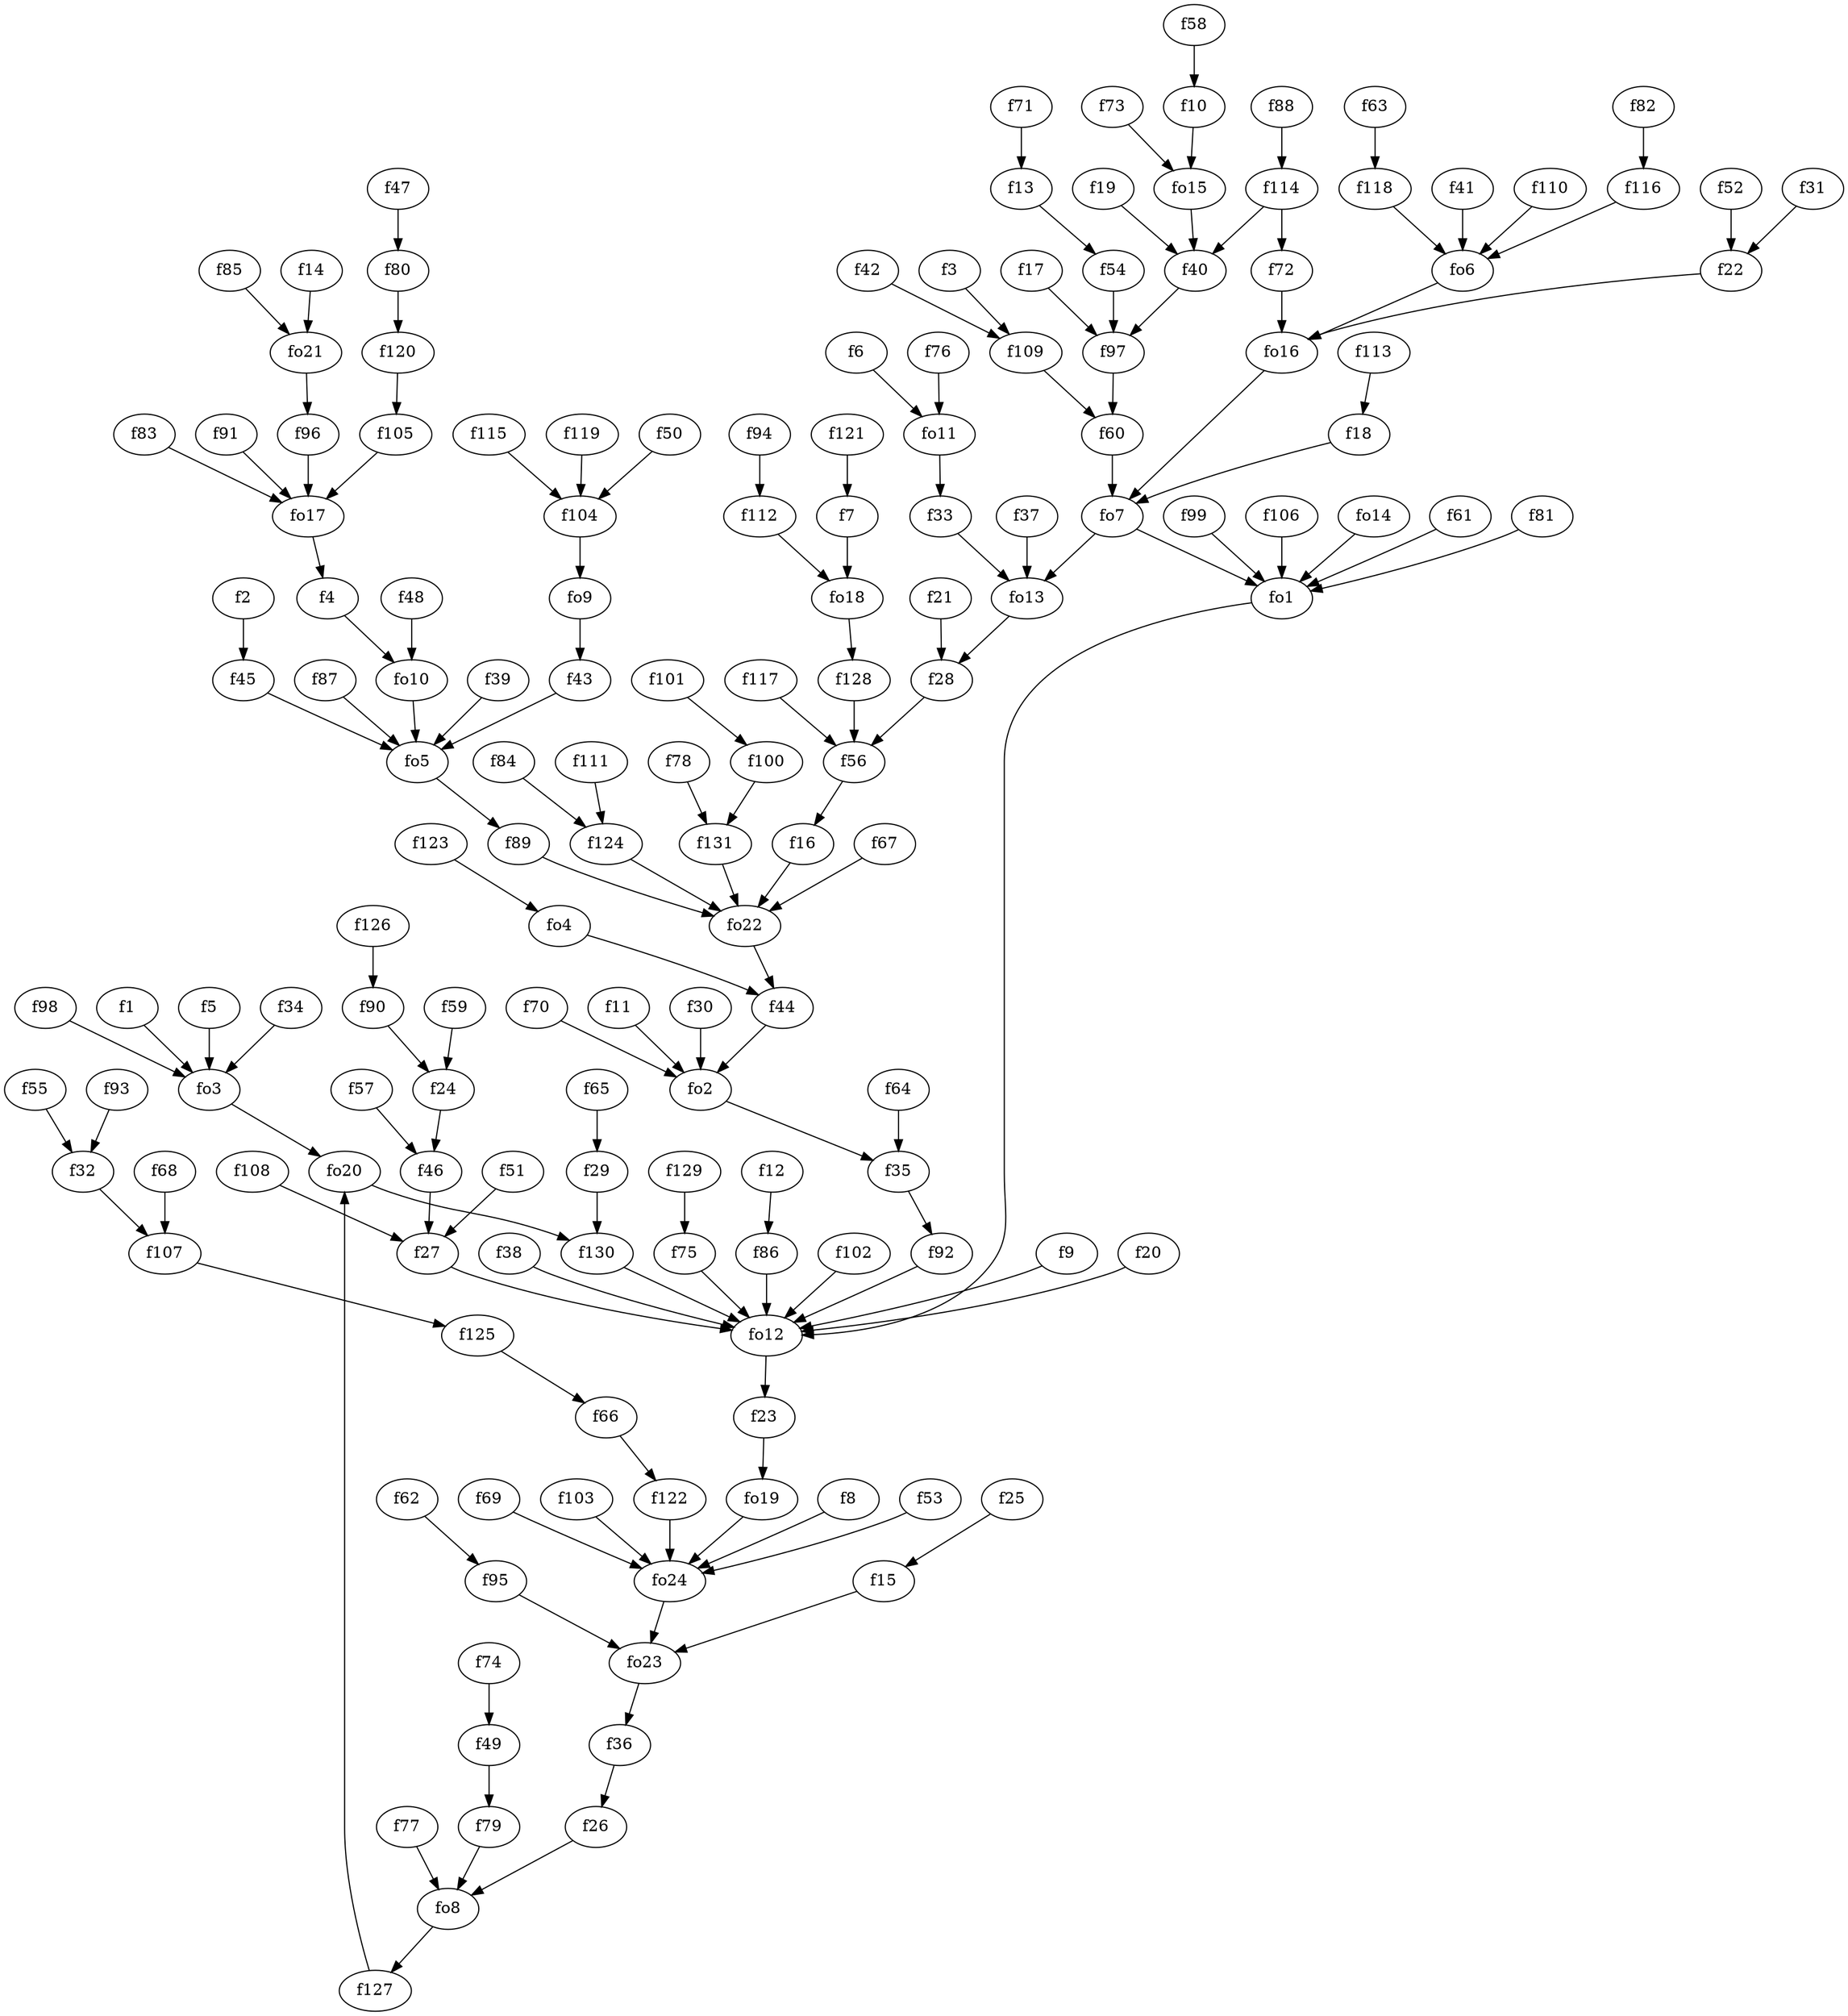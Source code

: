 strict digraph  {
f1;
f2;
f3;
f4;
f5;
f6;
f7;
f8;
f9;
f10;
f11;
f12;
f13;
f14;
f15;
f16;
f17;
f18;
f19;
f20;
f21;
f22;
f23;
f24;
f25;
f26;
f27;
f28;
f29;
f30;
f31;
f32;
f33;
f34;
f35;
f36;
f37;
f38;
f39;
f40;
f41;
f42;
f43;
f44;
f45;
f46;
f47;
f48;
f49;
f50;
f51;
f52;
f53;
f54;
f55;
f56;
f57;
f58;
f59;
f60;
f61;
f62;
f63;
f64;
f65;
f66;
f67;
f68;
f69;
f70;
f71;
f72;
f73;
f74;
f75;
f76;
f77;
f78;
f79;
f80;
f81;
f82;
f83;
f84;
f85;
f86;
f87;
f88;
f89;
f90;
f91;
f92;
f93;
f94;
f95;
f96;
f97;
f98;
f99;
f100;
f101;
f102;
f103;
f104;
f105;
f106;
f107;
f108;
f109;
f110;
f111;
f112;
f113;
f114;
f115;
f116;
f117;
f118;
f119;
f120;
f121;
f122;
f123;
f124;
f125;
f126;
f127;
f128;
f129;
f130;
f131;
fo1;
fo2;
fo3;
fo4;
fo5;
fo6;
fo7;
fo8;
fo9;
fo10;
fo11;
fo12;
fo13;
fo14;
fo15;
fo16;
fo17;
fo18;
fo19;
fo20;
fo21;
fo22;
fo23;
fo24;
f1 -> fo3  [weight=2];
f2 -> f45  [weight=2];
f3 -> f109  [weight=2];
f4 -> fo10  [weight=2];
f5 -> fo3  [weight=2];
f6 -> fo11  [weight=2];
f7 -> fo18  [weight=2];
f8 -> fo24  [weight=2];
f9 -> fo12  [weight=2];
f10 -> fo15  [weight=2];
f11 -> fo2  [weight=2];
f12 -> f86  [weight=2];
f13 -> f54  [weight=2];
f14 -> fo21  [weight=2];
f15 -> fo23  [weight=2];
f16 -> fo22  [weight=2];
f17 -> f97  [weight=2];
f18 -> fo7  [weight=2];
f19 -> f40  [weight=2];
f20 -> fo12  [weight=2];
f21 -> f28  [weight=2];
f22 -> fo16  [weight=2];
f23 -> fo19  [weight=2];
f24 -> f46  [weight=2];
f25 -> f15  [weight=2];
f26 -> fo8  [weight=2];
f27 -> fo12  [weight=2];
f28 -> f56  [weight=2];
f29 -> f130  [weight=2];
f30 -> fo2  [weight=2];
f31 -> f22  [weight=2];
f32 -> f107  [weight=2];
f33 -> fo13  [weight=2];
f34 -> fo3  [weight=2];
f35 -> f92  [weight=2];
f36 -> f26  [weight=2];
f37 -> fo13  [weight=2];
f38 -> fo12  [weight=2];
f39 -> fo5  [weight=2];
f40 -> f97  [weight=2];
f41 -> fo6  [weight=2];
f42 -> f109  [weight=2];
f43 -> fo5  [weight=2];
f44 -> fo2  [weight=2];
f45 -> fo5  [weight=2];
f46 -> f27  [weight=2];
f47 -> f80  [weight=2];
f48 -> fo10  [weight=2];
f49 -> f79  [weight=2];
f50 -> f104  [weight=2];
f51 -> f27  [weight=2];
f52 -> f22  [weight=2];
f53 -> fo24  [weight=2];
f54 -> f97  [weight=2];
f55 -> f32  [weight=2];
f56 -> f16  [weight=2];
f57 -> f46  [weight=2];
f58 -> f10  [weight=2];
f59 -> f24  [weight=2];
f60 -> fo7  [weight=2];
f61 -> fo1  [weight=2];
f62 -> f95  [weight=2];
f63 -> f118  [weight=2];
f64 -> f35  [weight=2];
f65 -> f29  [weight=2];
f66 -> f122  [weight=2];
f67 -> fo22  [weight=2];
f68 -> f107  [weight=2];
f69 -> fo24  [weight=2];
f70 -> fo2  [weight=2];
f71 -> f13  [weight=2];
f72 -> fo16  [weight=2];
f73 -> fo15  [weight=2];
f74 -> f49  [weight=2];
f75 -> fo12  [weight=2];
f76 -> fo11  [weight=2];
f77 -> fo8  [weight=2];
f78 -> f131  [weight=2];
f79 -> fo8  [weight=2];
f80 -> f120  [weight=2];
f81 -> fo1  [weight=2];
f82 -> f116  [weight=2];
f83 -> fo17  [weight=2];
f84 -> f124  [weight=2];
f85 -> fo21  [weight=2];
f86 -> fo12  [weight=2];
f87 -> fo5  [weight=2];
f88 -> f114  [weight=2];
f89 -> fo22  [weight=2];
f90 -> f24  [weight=2];
f91 -> fo17  [weight=2];
f92 -> fo12  [weight=2];
f93 -> f32  [weight=2];
f94 -> f112  [weight=2];
f95 -> fo23  [weight=2];
f96 -> fo17  [weight=2];
f97 -> f60  [weight=2];
f98 -> fo3  [weight=2];
f99 -> fo1  [weight=2];
f100 -> f131  [weight=2];
f101 -> f100  [weight=2];
f102 -> fo12  [weight=2];
f103 -> fo24  [weight=2];
f104 -> fo9  [weight=2];
f105 -> fo17  [weight=2];
f106 -> fo1  [weight=2];
f107 -> f125  [weight=2];
f108 -> f27  [weight=2];
f109 -> f60  [weight=2];
f110 -> fo6  [weight=2];
f111 -> f124  [weight=2];
f112 -> fo18  [weight=2];
f113 -> f18  [weight=2];
f114 -> f72  [weight=2];
f114 -> f40  [weight=2];
f115 -> f104  [weight=2];
f116 -> fo6  [weight=2];
f117 -> f56  [weight=2];
f118 -> fo6  [weight=2];
f119 -> f104  [weight=2];
f120 -> f105  [weight=2];
f121 -> f7  [weight=2];
f122 -> fo24  [weight=2];
f123 -> fo4  [weight=2];
f124 -> fo22  [weight=2];
f125 -> f66  [weight=2];
f126 -> f90  [weight=2];
f127 -> fo20  [weight=2];
f128 -> f56  [weight=2];
f129 -> f75  [weight=2];
f130 -> fo12  [weight=2];
f131 -> fo22  [weight=2];
fo1 -> fo12  [weight=2];
fo2 -> f35  [weight=2];
fo3 -> fo20  [weight=2];
fo4 -> f44  [weight=2];
fo5 -> f89  [weight=2];
fo6 -> fo16  [weight=2];
fo7 -> fo13  [weight=2];
fo7 -> fo1  [weight=2];
fo8 -> f127  [weight=2];
fo9 -> f43  [weight=2];
fo10 -> fo5  [weight=2];
fo11 -> f33  [weight=2];
fo12 -> f23  [weight=2];
fo13 -> f28  [weight=2];
fo14 -> fo1  [weight=2];
fo15 -> f40  [weight=2];
fo16 -> fo7  [weight=2];
fo17 -> f4  [weight=2];
fo18 -> f128  [weight=2];
fo19 -> fo24  [weight=2];
fo20 -> f130  [weight=2];
fo21 -> f96  [weight=2];
fo22 -> f44  [weight=2];
fo23 -> f36  [weight=2];
fo24 -> fo23  [weight=2];
}
